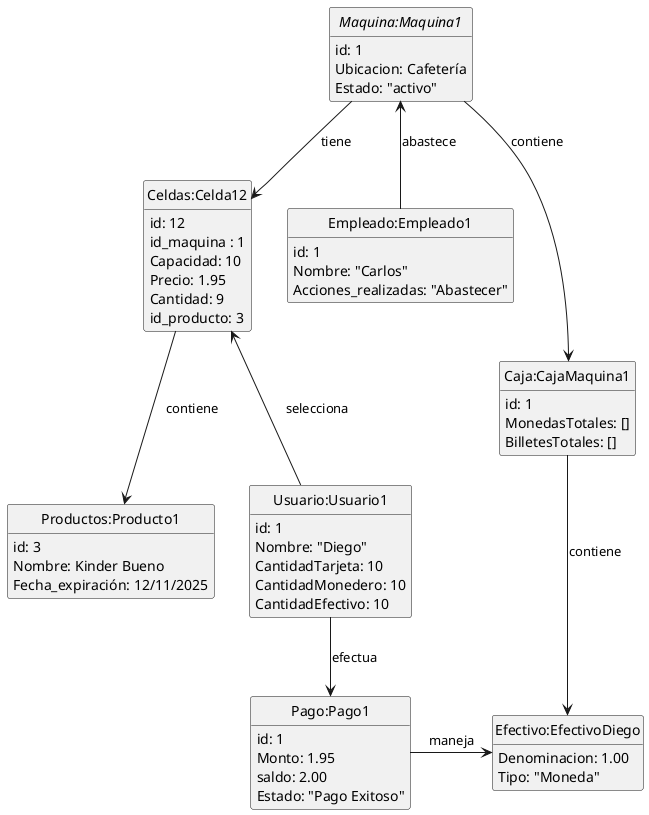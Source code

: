 @startuml diagramaDeObjetos
hide empty members
hide circle
abstract "Maquina:Maquina1"{
    id: 1
    Ubicacion: Cafetería
    Estado: "activo"
}

class "Celdas:Celda12"{
    id: 12
    id_maquina : 1
    Capacidad: 10
    Precio: 1.95
    Cantidad: 9
    id_producto: 3
}

class "Productos:Producto1"{
    id: 3
    Nombre: Kinder Bueno
    Fecha_expiración: 12/11/2025
}


class "Usuario:Usuario1"{
    id: 1
    Nombre: "Diego"
    CantidadTarjeta: 10
    CantidadMonedero: 10
    CantidadEfectivo: 10
}


class "Pago:Pago1"{
    id: 1
    Monto: 1.95
    saldo: 2.00
    Estado: "Pago Exitoso"
}

class "Empleado:Empleado1"{
   id: 1
   Nombre: "Carlos"
   Acciones_realizadas: "Abastecer"

}

class "Caja:CajaMaquina1"{
    id: 1
    MonedasTotales: []
    BilletesTotales: []
}

class "Efectivo:EfectivoDiego"{
    Denominacion: 1.00
    Tipo: "Moneda"
}



"Maquina:Maquina1" --> "Celdas:Celda12" : tiene
"Celdas:Celda12" --> "Productos:Producto1" : contiene
"Usuario:Usuario1" -U-> "Celdas:Celda12" : selecciona
"Usuario:Usuario1" --> "Pago:Pago1" : efectua
"Empleado:Empleado1" -U-> "Maquina:Maquina1" : abastece
"Pago:Pago1" -R-> "Efectivo:EfectivoDiego" : maneja
"Maquina:Maquina1" --> "Caja:CajaMaquina1" : contiene
"Caja:CajaMaquina1" --> "Efectivo:EfectivoDiego" : contiene

@enduml
